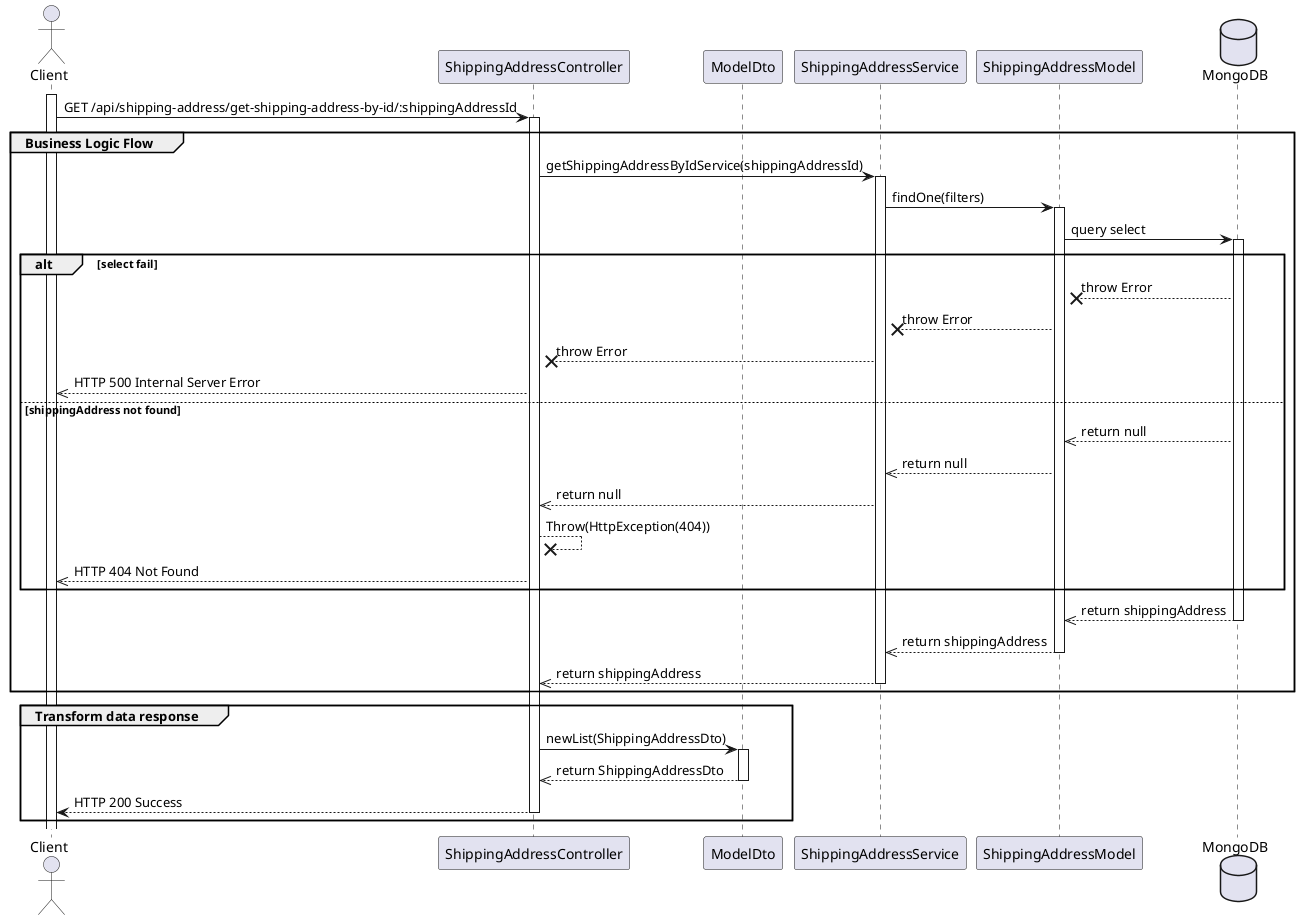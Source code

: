 @startuml View Detail Shipping Address

actor Client

participant ShippingAddressController
participant ModelDto
participant ShippingAddressService
participant ShippingAddressModel

database MongoDB

' Step 1
    activate Client
    Client -> ShippingAddressController: GET /api/shipping-address/get-shipping-address-by-id/:shippingAddressId
    activate ShippingAddressController

' Step 4
group Business Logic Flow
    ShippingAddressController -> ShippingAddressService: getShippingAddressByIdService(shippingAddressId)
    activate ShippingAddressService
    
    ShippingAddressService -> ShippingAddressModel: findOne(filters)
    activate ShippingAddressModel
    ShippingAddressModel -> MongoDB: query select
    activate MongoDB

    alt select fail
        MongoDB --x ShippingAddressModel: throw Error
        ShippingAddressModel --x ShippingAddressService: throw Error
        ShippingAddressService --x ShippingAddressController: throw Error
        ShippingAddressController -->> Client: HTTP 500 Internal Server Error
    else shippingAddress not found
        MongoDB -->> ShippingAddressModel: return null
        ShippingAddressModel -->> ShippingAddressService: return null
        ShippingAddressService -->> ShippingAddressController: return null
        ShippingAddressController --x ShippingAddressController: Throw(HttpException(404))
        ShippingAddressController -->> Client: HTTP 404 Not Found
    end

    MongoDB -->> ShippingAddressModel: return shippingAddress
    deactivate MongoDB
    ShippingAddressModel -->> ShippingAddressService: return shippingAddress
    deactivate ShippingAddressModel
    ShippingAddressService -->> ShippingAddressController: return shippingAddress
    deactivate ShippingAddressService


end

group Transform data response
    ShippingAddressController -> ModelDto: newList(ShippingAddressDto)
    activate ModelDto
    ModelDto -->> ShippingAddressController: return ShippingAddressDto 
    deactivate ModelDto

ShippingAddressController --> Client: HTTP 200 Success
deactivate ShippingAddressController
end

@enduml